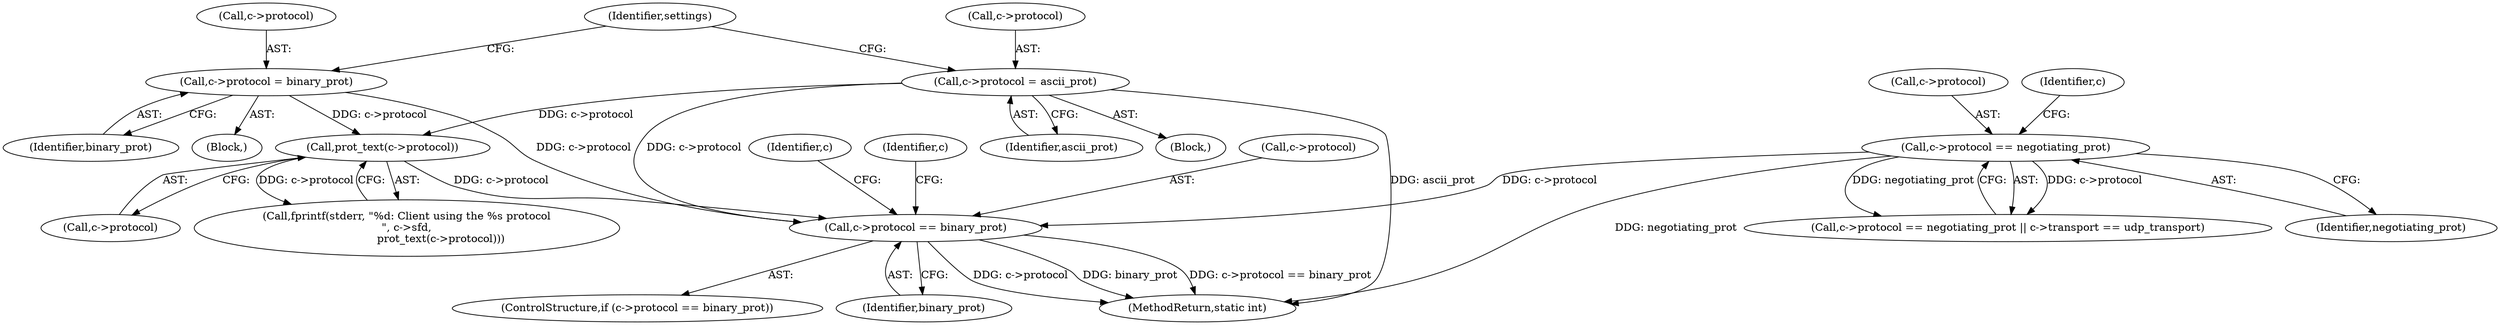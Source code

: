 digraph "0_memcached_75cc83685e103bc8ba380a57468c8f04413033f9@pointer" {
"1000188" [label="(Call,c->protocol == binary_prot)"];
"1000158" [label="(Call,c->protocol = binary_prot)"];
"1000134" [label="(Call,c->protocol == negotiating_prot)"];
"1000165" [label="(Call,c->protocol = ascii_prot)"];
"1000183" [label="(Call,prot_text(c->protocol))"];
"1000166" [label="(Call,c->protocol)"];
"1000135" [label="(Call,c->protocol)"];
"1000603" [label="(MethodReturn,static int)"];
"1000157" [label="(Block,)"];
"1000138" [label="(Identifier,negotiating_prot)"];
"1000197" [label="(Identifier,c)"];
"1000158" [label="(Call,c->protocol = binary_prot)"];
"1000187" [label="(ControlStructure,if (c->protocol == binary_prot))"];
"1000162" [label="(Identifier,binary_prot)"];
"1000177" [label="(Call,fprintf(stderr, \"%d: Client using the %s protocol\n\", c->sfd,\n                    prot_text(c->protocol)))"];
"1000169" [label="(Identifier,ascii_prot)"];
"1000189" [label="(Call,c->protocol)"];
"1000192" [label="(Identifier,binary_prot)"];
"1000165" [label="(Call,c->protocol = ascii_prot)"];
"1000188" [label="(Call,c->protocol == binary_prot)"];
"1000134" [label="(Call,c->protocol == negotiating_prot)"];
"1000159" [label="(Call,c->protocol)"];
"1000133" [label="(Call,c->protocol == negotiating_prot || c->transport == udp_transport)"];
"1000477" [label="(Identifier,c)"];
"1000164" [label="(Block,)"];
"1000184" [label="(Call,c->protocol)"];
"1000141" [label="(Identifier,c)"];
"1000173" [label="(Identifier,settings)"];
"1000183" [label="(Call,prot_text(c->protocol))"];
"1000188" -> "1000187"  [label="AST: "];
"1000188" -> "1000192"  [label="CFG: "];
"1000189" -> "1000188"  [label="AST: "];
"1000192" -> "1000188"  [label="AST: "];
"1000197" -> "1000188"  [label="CFG: "];
"1000477" -> "1000188"  [label="CFG: "];
"1000188" -> "1000603"  [label="DDG: c->protocol == binary_prot"];
"1000188" -> "1000603"  [label="DDG: c->protocol"];
"1000188" -> "1000603"  [label="DDG: binary_prot"];
"1000158" -> "1000188"  [label="DDG: c->protocol"];
"1000134" -> "1000188"  [label="DDG: c->protocol"];
"1000165" -> "1000188"  [label="DDG: c->protocol"];
"1000183" -> "1000188"  [label="DDG: c->protocol"];
"1000158" -> "1000157"  [label="AST: "];
"1000158" -> "1000162"  [label="CFG: "];
"1000159" -> "1000158"  [label="AST: "];
"1000162" -> "1000158"  [label="AST: "];
"1000173" -> "1000158"  [label="CFG: "];
"1000158" -> "1000183"  [label="DDG: c->protocol"];
"1000134" -> "1000133"  [label="AST: "];
"1000134" -> "1000138"  [label="CFG: "];
"1000135" -> "1000134"  [label="AST: "];
"1000138" -> "1000134"  [label="AST: "];
"1000141" -> "1000134"  [label="CFG: "];
"1000133" -> "1000134"  [label="CFG: "];
"1000134" -> "1000603"  [label="DDG: negotiating_prot"];
"1000134" -> "1000133"  [label="DDG: c->protocol"];
"1000134" -> "1000133"  [label="DDG: negotiating_prot"];
"1000165" -> "1000164"  [label="AST: "];
"1000165" -> "1000169"  [label="CFG: "];
"1000166" -> "1000165"  [label="AST: "];
"1000169" -> "1000165"  [label="AST: "];
"1000173" -> "1000165"  [label="CFG: "];
"1000165" -> "1000603"  [label="DDG: ascii_prot"];
"1000165" -> "1000183"  [label="DDG: c->protocol"];
"1000183" -> "1000177"  [label="AST: "];
"1000183" -> "1000184"  [label="CFG: "];
"1000184" -> "1000183"  [label="AST: "];
"1000177" -> "1000183"  [label="CFG: "];
"1000183" -> "1000177"  [label="DDG: c->protocol"];
}
